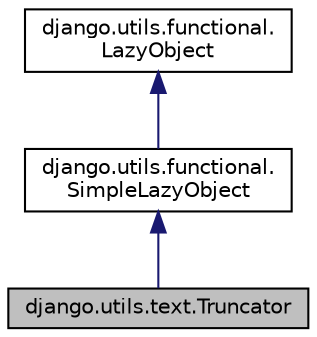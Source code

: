 digraph "django.utils.text.Truncator"
{
 // LATEX_PDF_SIZE
  edge [fontname="Helvetica",fontsize="10",labelfontname="Helvetica",labelfontsize="10"];
  node [fontname="Helvetica",fontsize="10",shape=record];
  Node1 [label="django.utils.text.Truncator",height=0.2,width=0.4,color="black", fillcolor="grey75", style="filled", fontcolor="black",tooltip=" "];
  Node2 -> Node1 [dir="back",color="midnightblue",fontsize="10",style="solid",fontname="Helvetica"];
  Node2 [label="django.utils.functional.\lSimpleLazyObject",height=0.2,width=0.4,color="black", fillcolor="white", style="filled",URL="$d3/d4f/classdjango_1_1utils_1_1functional_1_1_simple_lazy_object.html",tooltip=" "];
  Node3 -> Node2 [dir="back",color="midnightblue",fontsize="10",style="solid",fontname="Helvetica"];
  Node3 [label="django.utils.functional.\lLazyObject",height=0.2,width=0.4,color="black", fillcolor="white", style="filled",URL="$d7/d7a/classdjango_1_1utils_1_1functional_1_1_lazy_object.html",tooltip=" "];
}
